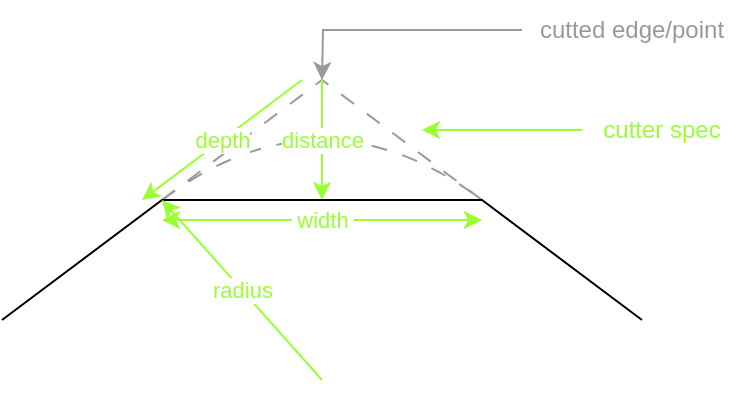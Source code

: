 <mxfile version="21.6.5" type="device" pages="4">
  <diagram name="cutter" id="mFXI3V_ntHgnjDvuDojC">
    <mxGraphModel dx="421" dy="271" grid="1" gridSize="10" guides="1" tooltips="1" connect="1" arrows="1" fold="1" page="1" pageScale="1" pageWidth="413" pageHeight="291" math="0" shadow="0">
      <root>
        <mxCell id="0" />
        <mxCell id="1" parent="0" />
        <mxCell id="LALYp-MaVQYAFhQINqNu-12" value="" style="endArrow=none;html=1;curved=1;strokeColor=#999999;dashed=1;dashPattern=8 8;fontColor=#999999;" edge="1" parent="1">
          <mxGeometry width="50" height="50" relative="1" as="geometry">
            <mxPoint x="120" y="140" as="sourcePoint" />
            <mxPoint x="280" y="140" as="targetPoint" />
            <Array as="points">
              <mxPoint x="200" y="80" />
            </Array>
          </mxGeometry>
        </mxCell>
        <mxCell id="LALYp-MaVQYAFhQINqNu-1" value="" style="endArrow=none;html=1;rounded=0;strokeColor=#999999;dashed=1;dashPattern=8 8;fontColor=#999999;" edge="1" parent="1">
          <mxGeometry width="50" height="50" relative="1" as="geometry">
            <mxPoint x="120" y="140" as="sourcePoint" />
            <mxPoint x="280" y="140" as="targetPoint" />
            <Array as="points">
              <mxPoint x="200" y="80" />
            </Array>
          </mxGeometry>
        </mxCell>
        <mxCell id="LALYp-MaVQYAFhQINqNu-3" value="depth" style="endArrow=classic;html=1;rounded=0;strokeWidth=1;strokeColor=#99FF33;fontColor=#99FF33;" edge="1" parent="1">
          <mxGeometry width="50" height="50" relative="1" as="geometry">
            <mxPoint x="190" y="80" as="sourcePoint" />
            <mxPoint x="110" y="140" as="targetPoint" />
            <mxPoint as="offset" />
          </mxGeometry>
        </mxCell>
        <mxCell id="LALYp-MaVQYAFhQINqNu-4" value="distance" style="endArrow=classic;html=1;rounded=0;strokeWidth=1;strokeColor=#99FF33;fontColor=#99FF33;" edge="1" parent="1">
          <mxGeometry width="50" height="50" relative="1" as="geometry">
            <mxPoint x="200" y="80" as="sourcePoint" />
            <mxPoint x="200" y="140" as="targetPoint" />
            <mxPoint as="offset" />
          </mxGeometry>
        </mxCell>
        <mxCell id="LALYp-MaVQYAFhQINqNu-6" value="&amp;nbsp;width&amp;nbsp;" style="endArrow=classic;startArrow=classic;html=1;rounded=0;strokeColor=#99FF33;fontColor=#99FF33;" edge="1" parent="1">
          <mxGeometry width="50" height="50" relative="1" as="geometry">
            <mxPoint x="120" y="150" as="sourcePoint" />
            <mxPoint x="280" y="150" as="targetPoint" />
            <mxPoint as="offset" />
          </mxGeometry>
        </mxCell>
        <mxCell id="LALYp-MaVQYAFhQINqNu-7" value="" style="endArrow=none;html=1;rounded=0;" edge="1" parent="1">
          <mxGeometry width="50" height="50" relative="1" as="geometry">
            <mxPoint x="40" y="200" as="sourcePoint" />
            <mxPoint x="360" y="200" as="targetPoint" />
            <Array as="points">
              <mxPoint x="120" y="140" />
              <mxPoint x="280" y="140" />
            </Array>
          </mxGeometry>
        </mxCell>
        <mxCell id="LALYp-MaVQYAFhQINqNu-13" style="edgeStyle=orthogonalEdgeStyle;rounded=0;orthogonalLoop=1;jettySize=auto;html=1;strokeColor=#999999;fontColor=#999999;" edge="1" parent="1" source="LALYp-MaVQYAFhQINqNu-11">
          <mxGeometry relative="1" as="geometry">
            <mxPoint x="200" y="80" as="targetPoint" />
          </mxGeometry>
        </mxCell>
        <mxCell id="LALYp-MaVQYAFhQINqNu-11" value="cutted edge/point" style="text;html=1;strokeColor=none;fillColor=none;align=center;verticalAlign=middle;whiteSpace=wrap;rounded=0;fontColor=#999999;" vertex="1" parent="1">
          <mxGeometry x="300" y="40" width="110" height="30" as="geometry" />
        </mxCell>
        <mxCell id="LALYp-MaVQYAFhQINqNu-15" style="edgeStyle=orthogonalEdgeStyle;rounded=0;orthogonalLoop=1;jettySize=auto;html=1;strokeColor=#99FF33;" edge="1" parent="1" source="LALYp-MaVQYAFhQINqNu-14">
          <mxGeometry relative="1" as="geometry">
            <mxPoint x="250" y="105" as="targetPoint" />
          </mxGeometry>
        </mxCell>
        <mxCell id="LALYp-MaVQYAFhQINqNu-14" value="cutter spec" style="text;html=1;strokeColor=none;fillColor=none;align=center;verticalAlign=middle;whiteSpace=wrap;rounded=0;fontColor=#99FF33;" vertex="1" parent="1">
          <mxGeometry x="330" y="90" width="80" height="30" as="geometry" />
        </mxCell>
        <mxCell id="oxuJZbMBqRdWjmopiFYZ-2" value="radius" style="endArrow=classic;html=1;rounded=0;strokeColor=#99FF33;fontColor=#99FF33;" edge="1" parent="1">
          <mxGeometry width="50" height="50" relative="1" as="geometry">
            <mxPoint x="200" y="230" as="sourcePoint" />
            <mxPoint x="120" y="140" as="targetPoint" />
          </mxGeometry>
        </mxCell>
      </root>
    </mxGraphModel>
  </diagram>
  <diagram id="vj48mHkG34GiIqFSvDh4" name="filet">
    <mxGraphModel dx="421" dy="271" grid="1" gridSize="10" guides="1" tooltips="1" connect="1" arrows="1" fold="1" page="1" pageScale="1" pageWidth="413" pageHeight="291" math="0" shadow="0">
      <root>
        <mxCell id="0" />
        <mxCell id="1" parent="0" />
        <mxCell id="6dvD_RcE7RO0IW3ajlNb-1" value="" style="endArrow=none;html=1;curved=1;strokeColor=#99FF33;fontColor=#999999;" edge="1" parent="1" source="6dvD_RcE7RO0IW3ajlNb-13">
          <mxGeometry width="50" height="50" relative="1" as="geometry">
            <mxPoint x="120" y="140" as="sourcePoint" />
            <mxPoint x="280" y="140" as="targetPoint" />
            <Array as="points">
              <mxPoint x="200" y="80" />
            </Array>
          </mxGeometry>
        </mxCell>
        <mxCell id="6dvD_RcE7RO0IW3ajlNb-2" value="" style="endArrow=none;html=1;rounded=0;strokeColor=#999999;dashed=1;dashPattern=8 8;fontColor=#999999;" edge="1" parent="1" source="6dvD_RcE7RO0IW3ajlNb-13">
          <mxGeometry width="50" height="50" relative="1" as="geometry">
            <mxPoint x="120" y="140" as="sourcePoint" />
            <mxPoint x="280" y="140" as="targetPoint" />
            <Array as="points">
              <mxPoint x="200" y="80" />
            </Array>
          </mxGeometry>
        </mxCell>
        <mxCell id="6dvD_RcE7RO0IW3ajlNb-6" value="" style="endArrow=none;html=1;rounded=0;" edge="1" parent="1">
          <mxGeometry width="50" height="50" relative="1" as="geometry">
            <mxPoint x="40" y="200" as="sourcePoint" />
            <mxPoint x="120" y="140" as="targetPoint" />
            <Array as="points" />
          </mxGeometry>
        </mxCell>
        <mxCell id="6dvD_RcE7RO0IW3ajlNb-7" style="edgeStyle=orthogonalEdgeStyle;rounded=0;orthogonalLoop=1;jettySize=auto;html=1;strokeColor=#999999;fontColor=#999999;" edge="1" parent="1" source="6dvD_RcE7RO0IW3ajlNb-8">
          <mxGeometry relative="1" as="geometry">
            <mxPoint x="200" y="80" as="targetPoint" />
          </mxGeometry>
        </mxCell>
        <mxCell id="6dvD_RcE7RO0IW3ajlNb-8" value="cutted edge/point" style="text;html=1;strokeColor=none;fillColor=none;align=center;verticalAlign=middle;whiteSpace=wrap;rounded=0;fontColor=#999999;" vertex="1" parent="1">
          <mxGeometry x="250" y="40" width="110" height="30" as="geometry" />
        </mxCell>
        <mxCell id="6dvD_RcE7RO0IW3ajlNb-9" style="edgeStyle=orthogonalEdgeStyle;rounded=0;orthogonalLoop=1;jettySize=auto;html=1;strokeColor=#99FF33;" edge="1" parent="1" source="6dvD_RcE7RO0IW3ajlNb-10">
          <mxGeometry relative="1" as="geometry">
            <mxPoint x="250" y="105" as="targetPoint" />
          </mxGeometry>
        </mxCell>
        <mxCell id="6dvD_RcE7RO0IW3ajlNb-10" value="filet" style="text;html=1;strokeColor=none;fillColor=none;align=center;verticalAlign=middle;whiteSpace=wrap;rounded=0;fontColor=#99FF33;" vertex="1" parent="1">
          <mxGeometry x="320" y="90" width="40" height="30" as="geometry" />
        </mxCell>
        <mxCell id="6dvD_RcE7RO0IW3ajlNb-12" value="" style="endArrow=none;html=1;rounded=0;" edge="1" parent="1" source="6dvD_RcE7RO0IW3ajlNb-16">
          <mxGeometry width="50" height="50" relative="1" as="geometry">
            <mxPoint x="360" y="200" as="sourcePoint" />
            <mxPoint x="280" y="140" as="targetPoint" />
            <Array as="points" />
          </mxGeometry>
        </mxCell>
        <mxCell id="6dvD_RcE7RO0IW3ajlNb-14" value="" style="endArrow=none;html=1;curved=1;strokeColor=#99FF33;fontColor=#999999;" edge="1" parent="1" target="6dvD_RcE7RO0IW3ajlNb-13">
          <mxGeometry width="50" height="50" relative="1" as="geometry">
            <mxPoint x="120" y="140" as="sourcePoint" />
            <mxPoint x="280" y="140" as="targetPoint" />
            <Array as="points" />
          </mxGeometry>
        </mxCell>
        <mxCell id="6dvD_RcE7RO0IW3ajlNb-15" value="" style="endArrow=none;html=1;rounded=0;strokeColor=#999999;dashed=1;dashPattern=8 8;fontColor=#999999;" edge="1" parent="1" target="6dvD_RcE7RO0IW3ajlNb-13">
          <mxGeometry width="50" height="50" relative="1" as="geometry">
            <mxPoint x="120" y="140" as="sourcePoint" />
            <mxPoint x="280" y="140" as="targetPoint" />
            <Array as="points" />
          </mxGeometry>
        </mxCell>
        <mxCell id="6dvD_RcE7RO0IW3ajlNb-13" value="" style="shape=waypoint;sketch=0;fillStyle=solid;size=6;pointerEvents=1;points=[];fillColor=none;resizable=0;rotatable=0;perimeter=centerPerimeter;snapToPoint=1;container=1;" vertex="1" parent="1">
          <mxGeometry x="109" y="131" width="20" height="20" as="geometry" />
        </mxCell>
        <mxCell id="6dvD_RcE7RO0IW3ajlNb-17" value="" style="endArrow=none;html=1;rounded=0;" edge="1" parent="1" target="6dvD_RcE7RO0IW3ajlNb-16">
          <mxGeometry width="50" height="50" relative="1" as="geometry">
            <mxPoint x="360" y="200" as="sourcePoint" />
            <mxPoint x="280" y="140" as="targetPoint" />
            <Array as="points" />
          </mxGeometry>
        </mxCell>
        <mxCell id="6dvD_RcE7RO0IW3ajlNb-16" value="" style="shape=waypoint;sketch=0;fillStyle=solid;size=6;pointerEvents=1;points=[];fillColor=none;resizable=0;rotatable=0;perimeter=centerPerimeter;snapToPoint=1;container=1;" vertex="1" parent="1">
          <mxGeometry x="271" y="131" width="20" height="20" as="geometry" />
        </mxCell>
      </root>
    </mxGraphModel>
  </diagram>
  <diagram id="vwiRrx0EC9C7pl4efArK" name="chamfer">
    <mxGraphModel dx="508" dy="327" grid="1" gridSize="10" guides="1" tooltips="1" connect="1" arrows="1" fold="1" page="1" pageScale="1" pageWidth="413" pageHeight="291" math="0" shadow="0">
      <root>
        <mxCell id="0" />
        <mxCell id="1" parent="0" />
        <mxCell id="6e2XHIjIg525WHUUbwU9-1" value="" style="endArrow=none;html=1;curved=1;strokeColor=#99FF33;fontColor=#999999;" edge="1" parent="1" source="6e2XHIjIg525WHUUbwU9-11">
          <mxGeometry width="50" height="50" relative="1" as="geometry">
            <mxPoint x="120" y="140" as="sourcePoint" />
            <mxPoint x="280" y="140" as="targetPoint" />
            <Array as="points" />
          </mxGeometry>
        </mxCell>
        <mxCell id="6e2XHIjIg525WHUUbwU9-2" value="" style="endArrow=none;html=1;rounded=0;strokeColor=#999999;dashed=1;dashPattern=8 8;fontColor=#999999;" edge="1" parent="1" source="6e2XHIjIg525WHUUbwU9-11">
          <mxGeometry width="50" height="50" relative="1" as="geometry">
            <mxPoint x="120" y="140" as="sourcePoint" />
            <mxPoint x="280" y="140" as="targetPoint" />
            <Array as="points">
              <mxPoint x="200" y="80" />
            </Array>
          </mxGeometry>
        </mxCell>
        <mxCell id="6e2XHIjIg525WHUUbwU9-3" value="" style="endArrow=none;html=1;rounded=0;" edge="1" parent="1">
          <mxGeometry width="50" height="50" relative="1" as="geometry">
            <mxPoint x="40" y="200" as="sourcePoint" />
            <mxPoint x="120" y="140" as="targetPoint" />
            <Array as="points" />
          </mxGeometry>
        </mxCell>
        <mxCell id="6e2XHIjIg525WHUUbwU9-4" style="edgeStyle=orthogonalEdgeStyle;rounded=0;orthogonalLoop=1;jettySize=auto;html=1;strokeColor=#999999;fontColor=#999999;" edge="1" parent="1" source="6e2XHIjIg525WHUUbwU9-5">
          <mxGeometry relative="1" as="geometry">
            <mxPoint x="200" y="80" as="targetPoint" />
          </mxGeometry>
        </mxCell>
        <mxCell id="6e2XHIjIg525WHUUbwU9-5" value="cutted edge/point" style="text;html=1;strokeColor=none;fillColor=none;align=center;verticalAlign=middle;whiteSpace=wrap;rounded=0;fontColor=#999999;" vertex="1" parent="1">
          <mxGeometry x="250" y="40" width="110" height="30" as="geometry" />
        </mxCell>
        <mxCell id="6e2XHIjIg525WHUUbwU9-6" style="edgeStyle=orthogonalEdgeStyle;rounded=0;orthogonalLoop=1;jettySize=auto;html=1;strokeColor=#99FF33;" edge="1" parent="1" source="6e2XHIjIg525WHUUbwU9-7">
          <mxGeometry relative="1" as="geometry">
            <mxPoint x="220" y="130" as="targetPoint" />
          </mxGeometry>
        </mxCell>
        <mxCell id="6e2XHIjIg525WHUUbwU9-7" value="chamfer" style="text;html=1;strokeColor=none;fillColor=none;align=center;verticalAlign=middle;whiteSpace=wrap;rounded=0;fontColor=#99FF33;" vertex="1" parent="1">
          <mxGeometry x="300" y="90" width="60" height="30" as="geometry" />
        </mxCell>
        <mxCell id="6e2XHIjIg525WHUUbwU9-8" value="" style="endArrow=none;html=1;rounded=0;" edge="1" parent="1" source="6e2XHIjIg525WHUUbwU9-13">
          <mxGeometry width="50" height="50" relative="1" as="geometry">
            <mxPoint x="360" y="200" as="sourcePoint" />
            <mxPoint x="280" y="140" as="targetPoint" />
            <Array as="points" />
          </mxGeometry>
        </mxCell>
        <mxCell id="6e2XHIjIg525WHUUbwU9-9" value="" style="endArrow=none;html=1;curved=1;strokeColor=#99FF33;fontColor=#999999;" edge="1" parent="1" target="6e2XHIjIg525WHUUbwU9-11">
          <mxGeometry width="50" height="50" relative="1" as="geometry">
            <mxPoint x="120" y="140" as="sourcePoint" />
            <mxPoint x="280" y="140" as="targetPoint" />
            <Array as="points" />
          </mxGeometry>
        </mxCell>
        <mxCell id="6e2XHIjIg525WHUUbwU9-10" value="" style="endArrow=none;html=1;rounded=0;strokeColor=#999999;dashed=1;dashPattern=8 8;fontColor=#999999;" edge="1" parent="1" target="6e2XHIjIg525WHUUbwU9-11">
          <mxGeometry width="50" height="50" relative="1" as="geometry">
            <mxPoint x="120" y="140" as="sourcePoint" />
            <mxPoint x="280" y="140" as="targetPoint" />
            <Array as="points" />
          </mxGeometry>
        </mxCell>
        <mxCell id="6e2XHIjIg525WHUUbwU9-11" value="" style="shape=waypoint;sketch=0;fillStyle=solid;size=6;pointerEvents=1;points=[];fillColor=none;resizable=0;rotatable=0;perimeter=centerPerimeter;snapToPoint=1;container=1;" vertex="1" parent="1">
          <mxGeometry x="109" y="131" width="20" height="20" as="geometry" />
        </mxCell>
        <mxCell id="6e2XHIjIg525WHUUbwU9-12" value="" style="endArrow=none;html=1;rounded=0;" edge="1" parent="1" target="6e2XHIjIg525WHUUbwU9-13">
          <mxGeometry width="50" height="50" relative="1" as="geometry">
            <mxPoint x="360" y="200" as="sourcePoint" />
            <mxPoint x="280" y="140" as="targetPoint" />
            <Array as="points" />
          </mxGeometry>
        </mxCell>
        <mxCell id="6e2XHIjIg525WHUUbwU9-13" value="" style="shape=waypoint;sketch=0;fillStyle=solid;size=6;pointerEvents=1;points=[];fillColor=none;resizable=0;rotatable=0;perimeter=centerPerimeter;snapToPoint=1;container=1;" vertex="1" parent="1">
          <mxGeometry x="271" y="131" width="20" height="20" as="geometry" />
        </mxCell>
      </root>
    </mxGraphModel>
  </diagram>
  <diagram name="edgecut" id="75zGqNIpuBnQLcnpEB8M">
    <mxGraphModel dx="736" dy="474" grid="1" gridSize="10" guides="1" tooltips="1" connect="1" arrows="1" fold="1" page="1" pageScale="1" pageWidth="413" pageHeight="291" math="0" shadow="0">
      <root>
        <mxCell id="1uY9nOMKlqJAdNpenlHr-0" />
        <mxCell id="1uY9nOMKlqJAdNpenlHr-1" parent="1uY9nOMKlqJAdNpenlHr-0" />
        <mxCell id="1uY9nOMKlqJAdNpenlHr-3" value="" style="endArrow=none;html=1;rounded=0;strokeColor=#999999;dashed=1;dashPattern=8 8;fontColor=#999999;" edge="1" parent="1uY9nOMKlqJAdNpenlHr-1" source="1uY9nOMKlqJAdNpenlHr-12">
          <mxGeometry width="50" height="50" relative="1" as="geometry">
            <mxPoint x="120" y="140" as="sourcePoint" />
            <mxPoint x="280" y="140" as="targetPoint" />
            <Array as="points">
              <mxPoint x="200" y="80" />
            </Array>
          </mxGeometry>
        </mxCell>
        <mxCell id="1uY9nOMKlqJAdNpenlHr-4" value="" style="endArrow=none;html=1;rounded=0;" edge="1" parent="1uY9nOMKlqJAdNpenlHr-1">
          <mxGeometry width="50" height="50" relative="1" as="geometry">
            <mxPoint x="40" y="200" as="sourcePoint" />
            <mxPoint x="120" y="140" as="targetPoint" />
            <Array as="points" />
          </mxGeometry>
        </mxCell>
        <mxCell id="1uY9nOMKlqJAdNpenlHr-5" style="edgeStyle=orthogonalEdgeStyle;rounded=0;orthogonalLoop=1;jettySize=auto;html=1;strokeColor=#999999;fontColor=#999999;" edge="1" parent="1uY9nOMKlqJAdNpenlHr-1" source="1uY9nOMKlqJAdNpenlHr-6">
          <mxGeometry relative="1" as="geometry">
            <mxPoint x="200" y="80" as="targetPoint" />
          </mxGeometry>
        </mxCell>
        <mxCell id="1uY9nOMKlqJAdNpenlHr-6" value="cutted edge/point" style="text;html=1;strokeColor=none;fillColor=none;align=center;verticalAlign=middle;whiteSpace=wrap;rounded=0;fontColor=#999999;" vertex="1" parent="1uY9nOMKlqJAdNpenlHr-1">
          <mxGeometry x="250" y="40" width="110" height="30" as="geometry" />
        </mxCell>
        <mxCell id="1uY9nOMKlqJAdNpenlHr-7" style="edgeStyle=orthogonalEdgeStyle;rounded=0;orthogonalLoop=1;jettySize=auto;html=1;strokeColor=#99FF33;" edge="1" parent="1uY9nOMKlqJAdNpenlHr-1" source="1uY9nOMKlqJAdNpenlHr-8">
          <mxGeometry relative="1" as="geometry">
            <mxPoint x="220" y="130" as="targetPoint" />
          </mxGeometry>
        </mxCell>
        <mxCell id="1uY9nOMKlqJAdNpenlHr-8" value="hole" style="text;html=1;strokeColor=none;fillColor=none;align=center;verticalAlign=middle;whiteSpace=wrap;rounded=0;fontColor=#99FF33;" vertex="1" parent="1uY9nOMKlqJAdNpenlHr-1">
          <mxGeometry x="300" y="90" width="60" height="30" as="geometry" />
        </mxCell>
        <mxCell id="1uY9nOMKlqJAdNpenlHr-9" value="" style="endArrow=none;html=1;rounded=0;" edge="1" parent="1uY9nOMKlqJAdNpenlHr-1" source="1uY9nOMKlqJAdNpenlHr-14">
          <mxGeometry width="50" height="50" relative="1" as="geometry">
            <mxPoint x="360" y="200" as="sourcePoint" />
            <mxPoint x="280" y="140" as="targetPoint" />
            <Array as="points" />
          </mxGeometry>
        </mxCell>
        <mxCell id="1uY9nOMKlqJAdNpenlHr-10" value="" style="endArrow=none;html=1;curved=1;strokeColor=#99FF33;fontColor=#999999;" edge="1" parent="1uY9nOMKlqJAdNpenlHr-1" target="1uY9nOMKlqJAdNpenlHr-12">
          <mxGeometry width="50" height="50" relative="1" as="geometry">
            <mxPoint x="120" y="140" as="sourcePoint" />
            <mxPoint x="280" y="140" as="targetPoint" />
            <Array as="points" />
          </mxGeometry>
        </mxCell>
        <mxCell id="1uY9nOMKlqJAdNpenlHr-11" value="" style="endArrow=none;html=1;rounded=0;strokeColor=#999999;dashed=1;dashPattern=8 8;fontColor=#999999;" edge="1" parent="1uY9nOMKlqJAdNpenlHr-1" target="1uY9nOMKlqJAdNpenlHr-12">
          <mxGeometry width="50" height="50" relative="1" as="geometry">
            <mxPoint x="120" y="140" as="sourcePoint" />
            <mxPoint x="280" y="140" as="targetPoint" />
            <Array as="points" />
          </mxGeometry>
        </mxCell>
        <mxCell id="1uY9nOMKlqJAdNpenlHr-12" value="" style="shape=waypoint;sketch=0;fillStyle=solid;size=6;pointerEvents=1;points=[];fillColor=none;resizable=0;rotatable=0;perimeter=centerPerimeter;snapToPoint=1;container=1;" vertex="1" parent="1uY9nOMKlqJAdNpenlHr-1">
          <mxGeometry x="109" y="131" width="20" height="20" as="geometry" />
        </mxCell>
        <mxCell id="1uY9nOMKlqJAdNpenlHr-13" value="" style="endArrow=none;html=1;rounded=0;" edge="1" parent="1uY9nOMKlqJAdNpenlHr-1" target="1uY9nOMKlqJAdNpenlHr-14">
          <mxGeometry width="50" height="50" relative="1" as="geometry">
            <mxPoint x="360" y="200" as="sourcePoint" />
            <mxPoint x="280" y="140" as="targetPoint" />
            <Array as="points" />
          </mxGeometry>
        </mxCell>
        <mxCell id="1uY9nOMKlqJAdNpenlHr-14" value="" style="shape=waypoint;sketch=0;fillStyle=solid;size=6;pointerEvents=1;points=[];fillColor=none;resizable=0;rotatable=0;perimeter=centerPerimeter;snapToPoint=1;container=1;" vertex="1" parent="1uY9nOMKlqJAdNpenlHr-1">
          <mxGeometry x="271" y="131" width="20" height="20" as="geometry" />
        </mxCell>
      </root>
    </mxGraphModel>
  </diagram>
</mxfile>
